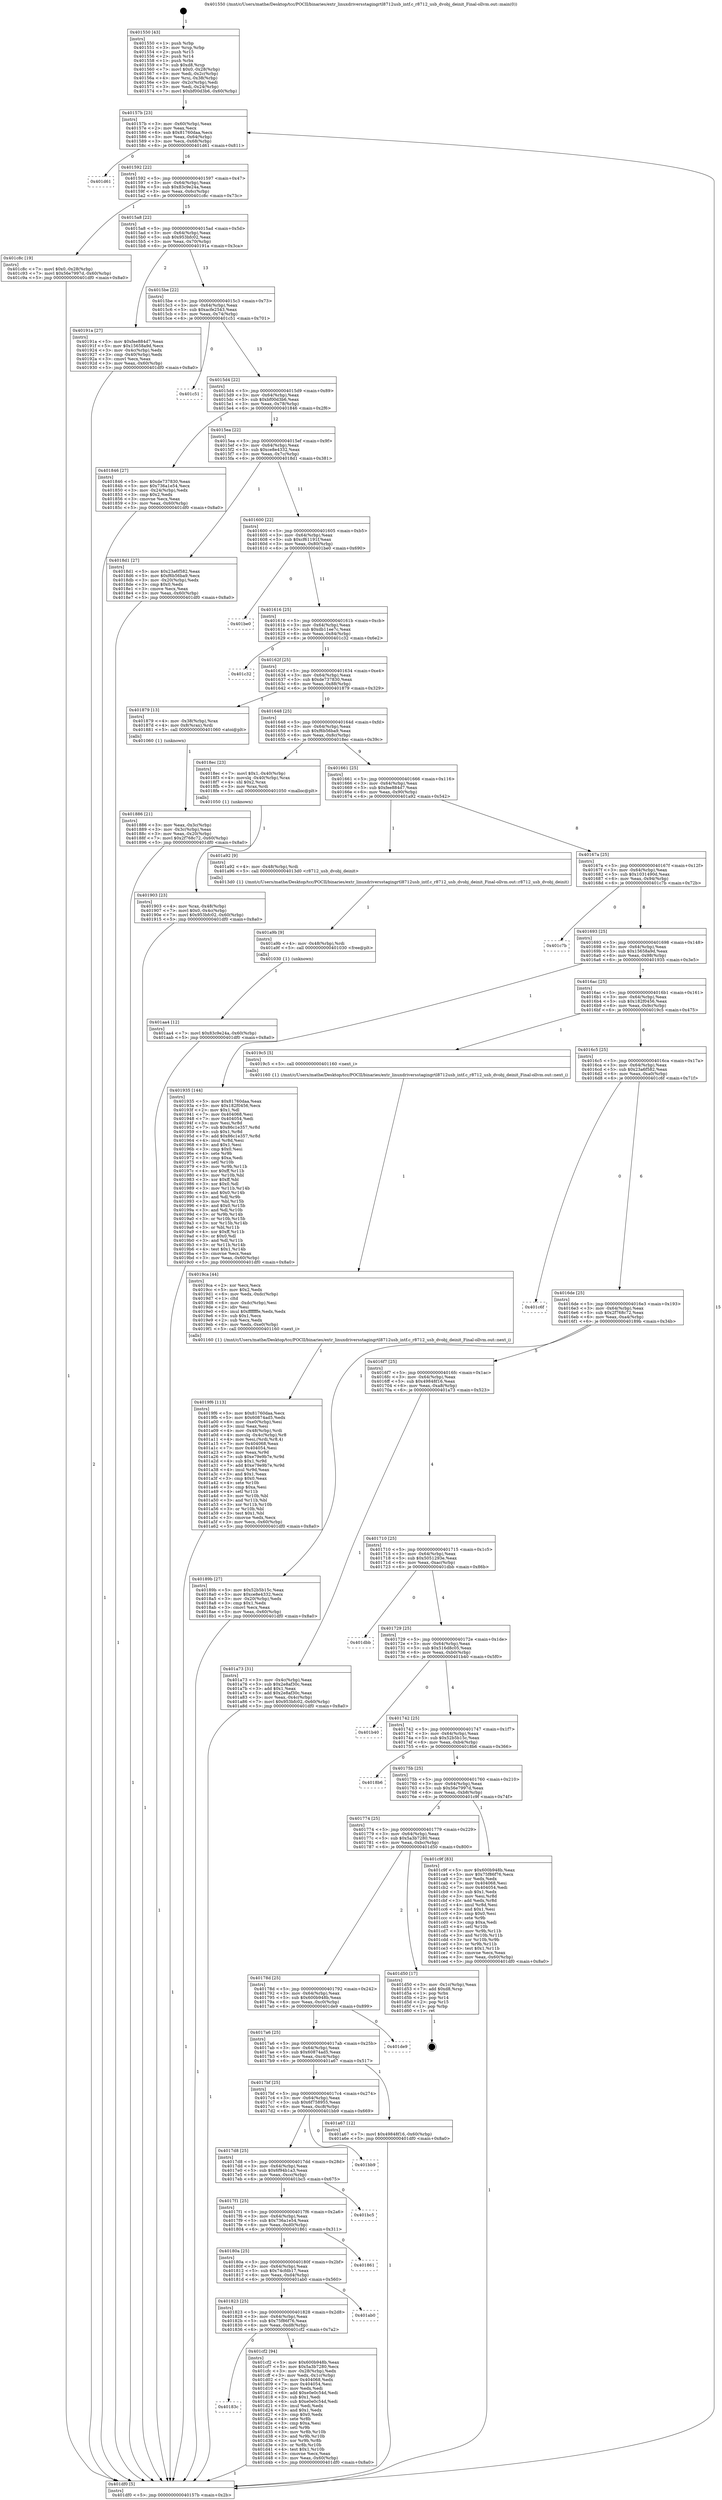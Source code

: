 digraph "0x401550" {
  label = "0x401550 (/mnt/c/Users/mathe/Desktop/tcc/POCII/binaries/extr_linuxdriversstagingrtl8712usb_intf.c_r8712_usb_dvobj_deinit_Final-ollvm.out::main(0))"
  labelloc = "t"
  node[shape=record]

  Entry [label="",width=0.3,height=0.3,shape=circle,fillcolor=black,style=filled]
  "0x40157b" [label="{
     0x40157b [23]\l
     | [instrs]\l
     &nbsp;&nbsp;0x40157b \<+3\>: mov -0x60(%rbp),%eax\l
     &nbsp;&nbsp;0x40157e \<+2\>: mov %eax,%ecx\l
     &nbsp;&nbsp;0x401580 \<+6\>: sub $0x81760daa,%ecx\l
     &nbsp;&nbsp;0x401586 \<+3\>: mov %eax,-0x64(%rbp)\l
     &nbsp;&nbsp;0x401589 \<+3\>: mov %ecx,-0x68(%rbp)\l
     &nbsp;&nbsp;0x40158c \<+6\>: je 0000000000401d61 \<main+0x811\>\l
  }"]
  "0x401d61" [label="{
     0x401d61\l
  }", style=dashed]
  "0x401592" [label="{
     0x401592 [22]\l
     | [instrs]\l
     &nbsp;&nbsp;0x401592 \<+5\>: jmp 0000000000401597 \<main+0x47\>\l
     &nbsp;&nbsp;0x401597 \<+3\>: mov -0x64(%rbp),%eax\l
     &nbsp;&nbsp;0x40159a \<+5\>: sub $0x83c9e24a,%eax\l
     &nbsp;&nbsp;0x40159f \<+3\>: mov %eax,-0x6c(%rbp)\l
     &nbsp;&nbsp;0x4015a2 \<+6\>: je 0000000000401c8c \<main+0x73c\>\l
  }"]
  Exit [label="",width=0.3,height=0.3,shape=circle,fillcolor=black,style=filled,peripheries=2]
  "0x401c8c" [label="{
     0x401c8c [19]\l
     | [instrs]\l
     &nbsp;&nbsp;0x401c8c \<+7\>: movl $0x0,-0x28(%rbp)\l
     &nbsp;&nbsp;0x401c93 \<+7\>: movl $0x56e7997d,-0x60(%rbp)\l
     &nbsp;&nbsp;0x401c9a \<+5\>: jmp 0000000000401df0 \<main+0x8a0\>\l
  }"]
  "0x4015a8" [label="{
     0x4015a8 [22]\l
     | [instrs]\l
     &nbsp;&nbsp;0x4015a8 \<+5\>: jmp 00000000004015ad \<main+0x5d\>\l
     &nbsp;&nbsp;0x4015ad \<+3\>: mov -0x64(%rbp),%eax\l
     &nbsp;&nbsp;0x4015b0 \<+5\>: sub $0x953bfc02,%eax\l
     &nbsp;&nbsp;0x4015b5 \<+3\>: mov %eax,-0x70(%rbp)\l
     &nbsp;&nbsp;0x4015b8 \<+6\>: je 000000000040191a \<main+0x3ca\>\l
  }"]
  "0x40183c" [label="{
     0x40183c\l
  }", style=dashed]
  "0x40191a" [label="{
     0x40191a [27]\l
     | [instrs]\l
     &nbsp;&nbsp;0x40191a \<+5\>: mov $0xfee884d7,%eax\l
     &nbsp;&nbsp;0x40191f \<+5\>: mov $0x15658a9d,%ecx\l
     &nbsp;&nbsp;0x401924 \<+3\>: mov -0x4c(%rbp),%edx\l
     &nbsp;&nbsp;0x401927 \<+3\>: cmp -0x40(%rbp),%edx\l
     &nbsp;&nbsp;0x40192a \<+3\>: cmovl %ecx,%eax\l
     &nbsp;&nbsp;0x40192d \<+3\>: mov %eax,-0x60(%rbp)\l
     &nbsp;&nbsp;0x401930 \<+5\>: jmp 0000000000401df0 \<main+0x8a0\>\l
  }"]
  "0x4015be" [label="{
     0x4015be [22]\l
     | [instrs]\l
     &nbsp;&nbsp;0x4015be \<+5\>: jmp 00000000004015c3 \<main+0x73\>\l
     &nbsp;&nbsp;0x4015c3 \<+3\>: mov -0x64(%rbp),%eax\l
     &nbsp;&nbsp;0x4015c6 \<+5\>: sub $0xacfe2543,%eax\l
     &nbsp;&nbsp;0x4015cb \<+3\>: mov %eax,-0x74(%rbp)\l
     &nbsp;&nbsp;0x4015ce \<+6\>: je 0000000000401c51 \<main+0x701\>\l
  }"]
  "0x401cf2" [label="{
     0x401cf2 [94]\l
     | [instrs]\l
     &nbsp;&nbsp;0x401cf2 \<+5\>: mov $0x600b948b,%eax\l
     &nbsp;&nbsp;0x401cf7 \<+5\>: mov $0x5a3b7280,%ecx\l
     &nbsp;&nbsp;0x401cfc \<+3\>: mov -0x28(%rbp),%edx\l
     &nbsp;&nbsp;0x401cff \<+3\>: mov %edx,-0x1c(%rbp)\l
     &nbsp;&nbsp;0x401d02 \<+7\>: mov 0x404068,%edx\l
     &nbsp;&nbsp;0x401d09 \<+7\>: mov 0x404054,%esi\l
     &nbsp;&nbsp;0x401d10 \<+2\>: mov %edx,%edi\l
     &nbsp;&nbsp;0x401d12 \<+6\>: add $0xe0e0c54d,%edi\l
     &nbsp;&nbsp;0x401d18 \<+3\>: sub $0x1,%edi\l
     &nbsp;&nbsp;0x401d1b \<+6\>: sub $0xe0e0c54d,%edi\l
     &nbsp;&nbsp;0x401d21 \<+3\>: imul %edi,%edx\l
     &nbsp;&nbsp;0x401d24 \<+3\>: and $0x1,%edx\l
     &nbsp;&nbsp;0x401d27 \<+3\>: cmp $0x0,%edx\l
     &nbsp;&nbsp;0x401d2a \<+4\>: sete %r8b\l
     &nbsp;&nbsp;0x401d2e \<+3\>: cmp $0xa,%esi\l
     &nbsp;&nbsp;0x401d31 \<+4\>: setl %r9b\l
     &nbsp;&nbsp;0x401d35 \<+3\>: mov %r8b,%r10b\l
     &nbsp;&nbsp;0x401d38 \<+3\>: and %r9b,%r10b\l
     &nbsp;&nbsp;0x401d3b \<+3\>: xor %r9b,%r8b\l
     &nbsp;&nbsp;0x401d3e \<+3\>: or %r8b,%r10b\l
     &nbsp;&nbsp;0x401d41 \<+4\>: test $0x1,%r10b\l
     &nbsp;&nbsp;0x401d45 \<+3\>: cmovne %ecx,%eax\l
     &nbsp;&nbsp;0x401d48 \<+3\>: mov %eax,-0x60(%rbp)\l
     &nbsp;&nbsp;0x401d4b \<+5\>: jmp 0000000000401df0 \<main+0x8a0\>\l
  }"]
  "0x401c51" [label="{
     0x401c51\l
  }", style=dashed]
  "0x4015d4" [label="{
     0x4015d4 [22]\l
     | [instrs]\l
     &nbsp;&nbsp;0x4015d4 \<+5\>: jmp 00000000004015d9 \<main+0x89\>\l
     &nbsp;&nbsp;0x4015d9 \<+3\>: mov -0x64(%rbp),%eax\l
     &nbsp;&nbsp;0x4015dc \<+5\>: sub $0xbf00d3b6,%eax\l
     &nbsp;&nbsp;0x4015e1 \<+3\>: mov %eax,-0x78(%rbp)\l
     &nbsp;&nbsp;0x4015e4 \<+6\>: je 0000000000401846 \<main+0x2f6\>\l
  }"]
  "0x401823" [label="{
     0x401823 [25]\l
     | [instrs]\l
     &nbsp;&nbsp;0x401823 \<+5\>: jmp 0000000000401828 \<main+0x2d8\>\l
     &nbsp;&nbsp;0x401828 \<+3\>: mov -0x64(%rbp),%eax\l
     &nbsp;&nbsp;0x40182b \<+5\>: sub $0x75f86f76,%eax\l
     &nbsp;&nbsp;0x401830 \<+6\>: mov %eax,-0xd8(%rbp)\l
     &nbsp;&nbsp;0x401836 \<+6\>: je 0000000000401cf2 \<main+0x7a2\>\l
  }"]
  "0x401846" [label="{
     0x401846 [27]\l
     | [instrs]\l
     &nbsp;&nbsp;0x401846 \<+5\>: mov $0xde737830,%eax\l
     &nbsp;&nbsp;0x40184b \<+5\>: mov $0x736a1e54,%ecx\l
     &nbsp;&nbsp;0x401850 \<+3\>: mov -0x24(%rbp),%edx\l
     &nbsp;&nbsp;0x401853 \<+3\>: cmp $0x2,%edx\l
     &nbsp;&nbsp;0x401856 \<+3\>: cmovne %ecx,%eax\l
     &nbsp;&nbsp;0x401859 \<+3\>: mov %eax,-0x60(%rbp)\l
     &nbsp;&nbsp;0x40185c \<+5\>: jmp 0000000000401df0 \<main+0x8a0\>\l
  }"]
  "0x4015ea" [label="{
     0x4015ea [22]\l
     | [instrs]\l
     &nbsp;&nbsp;0x4015ea \<+5\>: jmp 00000000004015ef \<main+0x9f\>\l
     &nbsp;&nbsp;0x4015ef \<+3\>: mov -0x64(%rbp),%eax\l
     &nbsp;&nbsp;0x4015f2 \<+5\>: sub $0xce8e4332,%eax\l
     &nbsp;&nbsp;0x4015f7 \<+3\>: mov %eax,-0x7c(%rbp)\l
     &nbsp;&nbsp;0x4015fa \<+6\>: je 00000000004018d1 \<main+0x381\>\l
  }"]
  "0x401df0" [label="{
     0x401df0 [5]\l
     | [instrs]\l
     &nbsp;&nbsp;0x401df0 \<+5\>: jmp 000000000040157b \<main+0x2b\>\l
  }"]
  "0x401550" [label="{
     0x401550 [43]\l
     | [instrs]\l
     &nbsp;&nbsp;0x401550 \<+1\>: push %rbp\l
     &nbsp;&nbsp;0x401551 \<+3\>: mov %rsp,%rbp\l
     &nbsp;&nbsp;0x401554 \<+2\>: push %r15\l
     &nbsp;&nbsp;0x401556 \<+2\>: push %r14\l
     &nbsp;&nbsp;0x401558 \<+1\>: push %rbx\l
     &nbsp;&nbsp;0x401559 \<+7\>: sub $0xd8,%rsp\l
     &nbsp;&nbsp;0x401560 \<+7\>: movl $0x0,-0x28(%rbp)\l
     &nbsp;&nbsp;0x401567 \<+3\>: mov %edi,-0x2c(%rbp)\l
     &nbsp;&nbsp;0x40156a \<+4\>: mov %rsi,-0x38(%rbp)\l
     &nbsp;&nbsp;0x40156e \<+3\>: mov -0x2c(%rbp),%edi\l
     &nbsp;&nbsp;0x401571 \<+3\>: mov %edi,-0x24(%rbp)\l
     &nbsp;&nbsp;0x401574 \<+7\>: movl $0xbf00d3b6,-0x60(%rbp)\l
  }"]
  "0x401ab0" [label="{
     0x401ab0\l
  }", style=dashed]
  "0x4018d1" [label="{
     0x4018d1 [27]\l
     | [instrs]\l
     &nbsp;&nbsp;0x4018d1 \<+5\>: mov $0x23a6f582,%eax\l
     &nbsp;&nbsp;0x4018d6 \<+5\>: mov $0xf6b56ba9,%ecx\l
     &nbsp;&nbsp;0x4018db \<+3\>: mov -0x20(%rbp),%edx\l
     &nbsp;&nbsp;0x4018de \<+3\>: cmp $0x0,%edx\l
     &nbsp;&nbsp;0x4018e1 \<+3\>: cmove %ecx,%eax\l
     &nbsp;&nbsp;0x4018e4 \<+3\>: mov %eax,-0x60(%rbp)\l
     &nbsp;&nbsp;0x4018e7 \<+5\>: jmp 0000000000401df0 \<main+0x8a0\>\l
  }"]
  "0x401600" [label="{
     0x401600 [22]\l
     | [instrs]\l
     &nbsp;&nbsp;0x401600 \<+5\>: jmp 0000000000401605 \<main+0xb5\>\l
     &nbsp;&nbsp;0x401605 \<+3\>: mov -0x64(%rbp),%eax\l
     &nbsp;&nbsp;0x401608 \<+5\>: sub $0xcf61191f,%eax\l
     &nbsp;&nbsp;0x40160d \<+3\>: mov %eax,-0x80(%rbp)\l
     &nbsp;&nbsp;0x401610 \<+6\>: je 0000000000401be0 \<main+0x690\>\l
  }"]
  "0x40180a" [label="{
     0x40180a [25]\l
     | [instrs]\l
     &nbsp;&nbsp;0x40180a \<+5\>: jmp 000000000040180f \<main+0x2bf\>\l
     &nbsp;&nbsp;0x40180f \<+3\>: mov -0x64(%rbp),%eax\l
     &nbsp;&nbsp;0x401812 \<+5\>: sub $0x74cfdb17,%eax\l
     &nbsp;&nbsp;0x401817 \<+6\>: mov %eax,-0xd4(%rbp)\l
     &nbsp;&nbsp;0x40181d \<+6\>: je 0000000000401ab0 \<main+0x560\>\l
  }"]
  "0x401be0" [label="{
     0x401be0\l
  }", style=dashed]
  "0x401616" [label="{
     0x401616 [25]\l
     | [instrs]\l
     &nbsp;&nbsp;0x401616 \<+5\>: jmp 000000000040161b \<main+0xcb\>\l
     &nbsp;&nbsp;0x40161b \<+3\>: mov -0x64(%rbp),%eax\l
     &nbsp;&nbsp;0x40161e \<+5\>: sub $0xdb11ee7c,%eax\l
     &nbsp;&nbsp;0x401623 \<+6\>: mov %eax,-0x84(%rbp)\l
     &nbsp;&nbsp;0x401629 \<+6\>: je 0000000000401c32 \<main+0x6e2\>\l
  }"]
  "0x401861" [label="{
     0x401861\l
  }", style=dashed]
  "0x401c32" [label="{
     0x401c32\l
  }", style=dashed]
  "0x40162f" [label="{
     0x40162f [25]\l
     | [instrs]\l
     &nbsp;&nbsp;0x40162f \<+5\>: jmp 0000000000401634 \<main+0xe4\>\l
     &nbsp;&nbsp;0x401634 \<+3\>: mov -0x64(%rbp),%eax\l
     &nbsp;&nbsp;0x401637 \<+5\>: sub $0xde737830,%eax\l
     &nbsp;&nbsp;0x40163c \<+6\>: mov %eax,-0x88(%rbp)\l
     &nbsp;&nbsp;0x401642 \<+6\>: je 0000000000401879 \<main+0x329\>\l
  }"]
  "0x4017f1" [label="{
     0x4017f1 [25]\l
     | [instrs]\l
     &nbsp;&nbsp;0x4017f1 \<+5\>: jmp 00000000004017f6 \<main+0x2a6\>\l
     &nbsp;&nbsp;0x4017f6 \<+3\>: mov -0x64(%rbp),%eax\l
     &nbsp;&nbsp;0x4017f9 \<+5\>: sub $0x736a1e54,%eax\l
     &nbsp;&nbsp;0x4017fe \<+6\>: mov %eax,-0xd0(%rbp)\l
     &nbsp;&nbsp;0x401804 \<+6\>: je 0000000000401861 \<main+0x311\>\l
  }"]
  "0x401879" [label="{
     0x401879 [13]\l
     | [instrs]\l
     &nbsp;&nbsp;0x401879 \<+4\>: mov -0x38(%rbp),%rax\l
     &nbsp;&nbsp;0x40187d \<+4\>: mov 0x8(%rax),%rdi\l
     &nbsp;&nbsp;0x401881 \<+5\>: call 0000000000401060 \<atoi@plt\>\l
     | [calls]\l
     &nbsp;&nbsp;0x401060 \{1\} (unknown)\l
  }"]
  "0x401648" [label="{
     0x401648 [25]\l
     | [instrs]\l
     &nbsp;&nbsp;0x401648 \<+5\>: jmp 000000000040164d \<main+0xfd\>\l
     &nbsp;&nbsp;0x40164d \<+3\>: mov -0x64(%rbp),%eax\l
     &nbsp;&nbsp;0x401650 \<+5\>: sub $0xf6b56ba9,%eax\l
     &nbsp;&nbsp;0x401655 \<+6\>: mov %eax,-0x8c(%rbp)\l
     &nbsp;&nbsp;0x40165b \<+6\>: je 00000000004018ec \<main+0x39c\>\l
  }"]
  "0x401886" [label="{
     0x401886 [21]\l
     | [instrs]\l
     &nbsp;&nbsp;0x401886 \<+3\>: mov %eax,-0x3c(%rbp)\l
     &nbsp;&nbsp;0x401889 \<+3\>: mov -0x3c(%rbp),%eax\l
     &nbsp;&nbsp;0x40188c \<+3\>: mov %eax,-0x20(%rbp)\l
     &nbsp;&nbsp;0x40188f \<+7\>: movl $0x2f768c72,-0x60(%rbp)\l
     &nbsp;&nbsp;0x401896 \<+5\>: jmp 0000000000401df0 \<main+0x8a0\>\l
  }"]
  "0x401bc5" [label="{
     0x401bc5\l
  }", style=dashed]
  "0x4018ec" [label="{
     0x4018ec [23]\l
     | [instrs]\l
     &nbsp;&nbsp;0x4018ec \<+7\>: movl $0x1,-0x40(%rbp)\l
     &nbsp;&nbsp;0x4018f3 \<+4\>: movslq -0x40(%rbp),%rax\l
     &nbsp;&nbsp;0x4018f7 \<+4\>: shl $0x2,%rax\l
     &nbsp;&nbsp;0x4018fb \<+3\>: mov %rax,%rdi\l
     &nbsp;&nbsp;0x4018fe \<+5\>: call 0000000000401050 \<malloc@plt\>\l
     | [calls]\l
     &nbsp;&nbsp;0x401050 \{1\} (unknown)\l
  }"]
  "0x401661" [label="{
     0x401661 [25]\l
     | [instrs]\l
     &nbsp;&nbsp;0x401661 \<+5\>: jmp 0000000000401666 \<main+0x116\>\l
     &nbsp;&nbsp;0x401666 \<+3\>: mov -0x64(%rbp),%eax\l
     &nbsp;&nbsp;0x401669 \<+5\>: sub $0xfee884d7,%eax\l
     &nbsp;&nbsp;0x40166e \<+6\>: mov %eax,-0x90(%rbp)\l
     &nbsp;&nbsp;0x401674 \<+6\>: je 0000000000401a92 \<main+0x542\>\l
  }"]
  "0x4017d8" [label="{
     0x4017d8 [25]\l
     | [instrs]\l
     &nbsp;&nbsp;0x4017d8 \<+5\>: jmp 00000000004017dd \<main+0x28d\>\l
     &nbsp;&nbsp;0x4017dd \<+3\>: mov -0x64(%rbp),%eax\l
     &nbsp;&nbsp;0x4017e0 \<+5\>: sub $0x6f94b1a3,%eax\l
     &nbsp;&nbsp;0x4017e5 \<+6\>: mov %eax,-0xcc(%rbp)\l
     &nbsp;&nbsp;0x4017eb \<+6\>: je 0000000000401bc5 \<main+0x675\>\l
  }"]
  "0x401a92" [label="{
     0x401a92 [9]\l
     | [instrs]\l
     &nbsp;&nbsp;0x401a92 \<+4\>: mov -0x48(%rbp),%rdi\l
     &nbsp;&nbsp;0x401a96 \<+5\>: call 00000000004013d0 \<r8712_usb_dvobj_deinit\>\l
     | [calls]\l
     &nbsp;&nbsp;0x4013d0 \{1\} (/mnt/c/Users/mathe/Desktop/tcc/POCII/binaries/extr_linuxdriversstagingrtl8712usb_intf.c_r8712_usb_dvobj_deinit_Final-ollvm.out::r8712_usb_dvobj_deinit)\l
  }"]
  "0x40167a" [label="{
     0x40167a [25]\l
     | [instrs]\l
     &nbsp;&nbsp;0x40167a \<+5\>: jmp 000000000040167f \<main+0x12f\>\l
     &nbsp;&nbsp;0x40167f \<+3\>: mov -0x64(%rbp),%eax\l
     &nbsp;&nbsp;0x401682 \<+5\>: sub $0x1031490d,%eax\l
     &nbsp;&nbsp;0x401687 \<+6\>: mov %eax,-0x94(%rbp)\l
     &nbsp;&nbsp;0x40168d \<+6\>: je 0000000000401c7b \<main+0x72b\>\l
  }"]
  "0x401bb9" [label="{
     0x401bb9\l
  }", style=dashed]
  "0x401c7b" [label="{
     0x401c7b\l
  }", style=dashed]
  "0x401693" [label="{
     0x401693 [25]\l
     | [instrs]\l
     &nbsp;&nbsp;0x401693 \<+5\>: jmp 0000000000401698 \<main+0x148\>\l
     &nbsp;&nbsp;0x401698 \<+3\>: mov -0x64(%rbp),%eax\l
     &nbsp;&nbsp;0x40169b \<+5\>: sub $0x15658a9d,%eax\l
     &nbsp;&nbsp;0x4016a0 \<+6\>: mov %eax,-0x98(%rbp)\l
     &nbsp;&nbsp;0x4016a6 \<+6\>: je 0000000000401935 \<main+0x3e5\>\l
  }"]
  "0x401aa4" [label="{
     0x401aa4 [12]\l
     | [instrs]\l
     &nbsp;&nbsp;0x401aa4 \<+7\>: movl $0x83c9e24a,-0x60(%rbp)\l
     &nbsp;&nbsp;0x401aab \<+5\>: jmp 0000000000401df0 \<main+0x8a0\>\l
  }"]
  "0x401935" [label="{
     0x401935 [144]\l
     | [instrs]\l
     &nbsp;&nbsp;0x401935 \<+5\>: mov $0x81760daa,%eax\l
     &nbsp;&nbsp;0x40193a \<+5\>: mov $0x182f0456,%ecx\l
     &nbsp;&nbsp;0x40193f \<+2\>: mov $0x1,%dl\l
     &nbsp;&nbsp;0x401941 \<+7\>: mov 0x404068,%esi\l
     &nbsp;&nbsp;0x401948 \<+7\>: mov 0x404054,%edi\l
     &nbsp;&nbsp;0x40194f \<+3\>: mov %esi,%r8d\l
     &nbsp;&nbsp;0x401952 \<+7\>: sub $0x86c1e357,%r8d\l
     &nbsp;&nbsp;0x401959 \<+4\>: sub $0x1,%r8d\l
     &nbsp;&nbsp;0x40195d \<+7\>: add $0x86c1e357,%r8d\l
     &nbsp;&nbsp;0x401964 \<+4\>: imul %r8d,%esi\l
     &nbsp;&nbsp;0x401968 \<+3\>: and $0x1,%esi\l
     &nbsp;&nbsp;0x40196b \<+3\>: cmp $0x0,%esi\l
     &nbsp;&nbsp;0x40196e \<+4\>: sete %r9b\l
     &nbsp;&nbsp;0x401972 \<+3\>: cmp $0xa,%edi\l
     &nbsp;&nbsp;0x401975 \<+4\>: setl %r10b\l
     &nbsp;&nbsp;0x401979 \<+3\>: mov %r9b,%r11b\l
     &nbsp;&nbsp;0x40197c \<+4\>: xor $0xff,%r11b\l
     &nbsp;&nbsp;0x401980 \<+3\>: mov %r10b,%bl\l
     &nbsp;&nbsp;0x401983 \<+3\>: xor $0xff,%bl\l
     &nbsp;&nbsp;0x401986 \<+3\>: xor $0x0,%dl\l
     &nbsp;&nbsp;0x401989 \<+3\>: mov %r11b,%r14b\l
     &nbsp;&nbsp;0x40198c \<+4\>: and $0x0,%r14b\l
     &nbsp;&nbsp;0x401990 \<+3\>: and %dl,%r9b\l
     &nbsp;&nbsp;0x401993 \<+3\>: mov %bl,%r15b\l
     &nbsp;&nbsp;0x401996 \<+4\>: and $0x0,%r15b\l
     &nbsp;&nbsp;0x40199a \<+3\>: and %dl,%r10b\l
     &nbsp;&nbsp;0x40199d \<+3\>: or %r9b,%r14b\l
     &nbsp;&nbsp;0x4019a0 \<+3\>: or %r10b,%r15b\l
     &nbsp;&nbsp;0x4019a3 \<+3\>: xor %r15b,%r14b\l
     &nbsp;&nbsp;0x4019a6 \<+3\>: or %bl,%r11b\l
     &nbsp;&nbsp;0x4019a9 \<+4\>: xor $0xff,%r11b\l
     &nbsp;&nbsp;0x4019ad \<+3\>: or $0x0,%dl\l
     &nbsp;&nbsp;0x4019b0 \<+3\>: and %dl,%r11b\l
     &nbsp;&nbsp;0x4019b3 \<+3\>: or %r11b,%r14b\l
     &nbsp;&nbsp;0x4019b6 \<+4\>: test $0x1,%r14b\l
     &nbsp;&nbsp;0x4019ba \<+3\>: cmovne %ecx,%eax\l
     &nbsp;&nbsp;0x4019bd \<+3\>: mov %eax,-0x60(%rbp)\l
     &nbsp;&nbsp;0x4019c0 \<+5\>: jmp 0000000000401df0 \<main+0x8a0\>\l
  }"]
  "0x4016ac" [label="{
     0x4016ac [25]\l
     | [instrs]\l
     &nbsp;&nbsp;0x4016ac \<+5\>: jmp 00000000004016b1 \<main+0x161\>\l
     &nbsp;&nbsp;0x4016b1 \<+3\>: mov -0x64(%rbp),%eax\l
     &nbsp;&nbsp;0x4016b4 \<+5\>: sub $0x182f0456,%eax\l
     &nbsp;&nbsp;0x4016b9 \<+6\>: mov %eax,-0x9c(%rbp)\l
     &nbsp;&nbsp;0x4016bf \<+6\>: je 00000000004019c5 \<main+0x475\>\l
  }"]
  "0x401a9b" [label="{
     0x401a9b [9]\l
     | [instrs]\l
     &nbsp;&nbsp;0x401a9b \<+4\>: mov -0x48(%rbp),%rdi\l
     &nbsp;&nbsp;0x401a9f \<+5\>: call 0000000000401030 \<free@plt\>\l
     | [calls]\l
     &nbsp;&nbsp;0x401030 \{1\} (unknown)\l
  }"]
  "0x4019c5" [label="{
     0x4019c5 [5]\l
     | [instrs]\l
     &nbsp;&nbsp;0x4019c5 \<+5\>: call 0000000000401160 \<next_i\>\l
     | [calls]\l
     &nbsp;&nbsp;0x401160 \{1\} (/mnt/c/Users/mathe/Desktop/tcc/POCII/binaries/extr_linuxdriversstagingrtl8712usb_intf.c_r8712_usb_dvobj_deinit_Final-ollvm.out::next_i)\l
  }"]
  "0x4016c5" [label="{
     0x4016c5 [25]\l
     | [instrs]\l
     &nbsp;&nbsp;0x4016c5 \<+5\>: jmp 00000000004016ca \<main+0x17a\>\l
     &nbsp;&nbsp;0x4016ca \<+3\>: mov -0x64(%rbp),%eax\l
     &nbsp;&nbsp;0x4016cd \<+5\>: sub $0x23a6f582,%eax\l
     &nbsp;&nbsp;0x4016d2 \<+6\>: mov %eax,-0xa0(%rbp)\l
     &nbsp;&nbsp;0x4016d8 \<+6\>: je 0000000000401c6f \<main+0x71f\>\l
  }"]
  "0x4017bf" [label="{
     0x4017bf [25]\l
     | [instrs]\l
     &nbsp;&nbsp;0x4017bf \<+5\>: jmp 00000000004017c4 \<main+0x274\>\l
     &nbsp;&nbsp;0x4017c4 \<+3\>: mov -0x64(%rbp),%eax\l
     &nbsp;&nbsp;0x4017c7 \<+5\>: sub $0x6f758955,%eax\l
     &nbsp;&nbsp;0x4017cc \<+6\>: mov %eax,-0xc8(%rbp)\l
     &nbsp;&nbsp;0x4017d2 \<+6\>: je 0000000000401bb9 \<main+0x669\>\l
  }"]
  "0x401c6f" [label="{
     0x401c6f\l
  }", style=dashed]
  "0x4016de" [label="{
     0x4016de [25]\l
     | [instrs]\l
     &nbsp;&nbsp;0x4016de \<+5\>: jmp 00000000004016e3 \<main+0x193\>\l
     &nbsp;&nbsp;0x4016e3 \<+3\>: mov -0x64(%rbp),%eax\l
     &nbsp;&nbsp;0x4016e6 \<+5\>: sub $0x2f768c72,%eax\l
     &nbsp;&nbsp;0x4016eb \<+6\>: mov %eax,-0xa4(%rbp)\l
     &nbsp;&nbsp;0x4016f1 \<+6\>: je 000000000040189b \<main+0x34b\>\l
  }"]
  "0x401a67" [label="{
     0x401a67 [12]\l
     | [instrs]\l
     &nbsp;&nbsp;0x401a67 \<+7\>: movl $0x49848f16,-0x60(%rbp)\l
     &nbsp;&nbsp;0x401a6e \<+5\>: jmp 0000000000401df0 \<main+0x8a0\>\l
  }"]
  "0x40189b" [label="{
     0x40189b [27]\l
     | [instrs]\l
     &nbsp;&nbsp;0x40189b \<+5\>: mov $0x52b5b15c,%eax\l
     &nbsp;&nbsp;0x4018a0 \<+5\>: mov $0xce8e4332,%ecx\l
     &nbsp;&nbsp;0x4018a5 \<+3\>: mov -0x20(%rbp),%edx\l
     &nbsp;&nbsp;0x4018a8 \<+3\>: cmp $0x1,%edx\l
     &nbsp;&nbsp;0x4018ab \<+3\>: cmovl %ecx,%eax\l
     &nbsp;&nbsp;0x4018ae \<+3\>: mov %eax,-0x60(%rbp)\l
     &nbsp;&nbsp;0x4018b1 \<+5\>: jmp 0000000000401df0 \<main+0x8a0\>\l
  }"]
  "0x4016f7" [label="{
     0x4016f7 [25]\l
     | [instrs]\l
     &nbsp;&nbsp;0x4016f7 \<+5\>: jmp 00000000004016fc \<main+0x1ac\>\l
     &nbsp;&nbsp;0x4016fc \<+3\>: mov -0x64(%rbp),%eax\l
     &nbsp;&nbsp;0x4016ff \<+5\>: sub $0x49848f16,%eax\l
     &nbsp;&nbsp;0x401704 \<+6\>: mov %eax,-0xa8(%rbp)\l
     &nbsp;&nbsp;0x40170a \<+6\>: je 0000000000401a73 \<main+0x523\>\l
  }"]
  "0x401903" [label="{
     0x401903 [23]\l
     | [instrs]\l
     &nbsp;&nbsp;0x401903 \<+4\>: mov %rax,-0x48(%rbp)\l
     &nbsp;&nbsp;0x401907 \<+7\>: movl $0x0,-0x4c(%rbp)\l
     &nbsp;&nbsp;0x40190e \<+7\>: movl $0x953bfc02,-0x60(%rbp)\l
     &nbsp;&nbsp;0x401915 \<+5\>: jmp 0000000000401df0 \<main+0x8a0\>\l
  }"]
  "0x4019ca" [label="{
     0x4019ca [44]\l
     | [instrs]\l
     &nbsp;&nbsp;0x4019ca \<+2\>: xor %ecx,%ecx\l
     &nbsp;&nbsp;0x4019cc \<+5\>: mov $0x2,%edx\l
     &nbsp;&nbsp;0x4019d1 \<+6\>: mov %edx,-0xdc(%rbp)\l
     &nbsp;&nbsp;0x4019d7 \<+1\>: cltd\l
     &nbsp;&nbsp;0x4019d8 \<+6\>: mov -0xdc(%rbp),%esi\l
     &nbsp;&nbsp;0x4019de \<+2\>: idiv %esi\l
     &nbsp;&nbsp;0x4019e0 \<+6\>: imul $0xfffffffe,%edx,%edx\l
     &nbsp;&nbsp;0x4019e6 \<+3\>: sub $0x1,%ecx\l
     &nbsp;&nbsp;0x4019e9 \<+2\>: sub %ecx,%edx\l
     &nbsp;&nbsp;0x4019eb \<+6\>: mov %edx,-0xe0(%rbp)\l
     &nbsp;&nbsp;0x4019f1 \<+5\>: call 0000000000401160 \<next_i\>\l
     | [calls]\l
     &nbsp;&nbsp;0x401160 \{1\} (/mnt/c/Users/mathe/Desktop/tcc/POCII/binaries/extr_linuxdriversstagingrtl8712usb_intf.c_r8712_usb_dvobj_deinit_Final-ollvm.out::next_i)\l
  }"]
  "0x4019f6" [label="{
     0x4019f6 [113]\l
     | [instrs]\l
     &nbsp;&nbsp;0x4019f6 \<+5\>: mov $0x81760daa,%ecx\l
     &nbsp;&nbsp;0x4019fb \<+5\>: mov $0x60874ad5,%edx\l
     &nbsp;&nbsp;0x401a00 \<+6\>: mov -0xe0(%rbp),%esi\l
     &nbsp;&nbsp;0x401a06 \<+3\>: imul %eax,%esi\l
     &nbsp;&nbsp;0x401a09 \<+4\>: mov -0x48(%rbp),%rdi\l
     &nbsp;&nbsp;0x401a0d \<+4\>: movslq -0x4c(%rbp),%r8\l
     &nbsp;&nbsp;0x401a11 \<+4\>: mov %esi,(%rdi,%r8,4)\l
     &nbsp;&nbsp;0x401a15 \<+7\>: mov 0x404068,%eax\l
     &nbsp;&nbsp;0x401a1c \<+7\>: mov 0x404054,%esi\l
     &nbsp;&nbsp;0x401a23 \<+3\>: mov %eax,%r9d\l
     &nbsp;&nbsp;0x401a26 \<+7\>: sub $0xe79e9b7e,%r9d\l
     &nbsp;&nbsp;0x401a2d \<+4\>: sub $0x1,%r9d\l
     &nbsp;&nbsp;0x401a31 \<+7\>: add $0xe79e9b7e,%r9d\l
     &nbsp;&nbsp;0x401a38 \<+4\>: imul %r9d,%eax\l
     &nbsp;&nbsp;0x401a3c \<+3\>: and $0x1,%eax\l
     &nbsp;&nbsp;0x401a3f \<+3\>: cmp $0x0,%eax\l
     &nbsp;&nbsp;0x401a42 \<+4\>: sete %r10b\l
     &nbsp;&nbsp;0x401a46 \<+3\>: cmp $0xa,%esi\l
     &nbsp;&nbsp;0x401a49 \<+4\>: setl %r11b\l
     &nbsp;&nbsp;0x401a4d \<+3\>: mov %r10b,%bl\l
     &nbsp;&nbsp;0x401a50 \<+3\>: and %r11b,%bl\l
     &nbsp;&nbsp;0x401a53 \<+3\>: xor %r11b,%r10b\l
     &nbsp;&nbsp;0x401a56 \<+3\>: or %r10b,%bl\l
     &nbsp;&nbsp;0x401a59 \<+3\>: test $0x1,%bl\l
     &nbsp;&nbsp;0x401a5c \<+3\>: cmovne %edx,%ecx\l
     &nbsp;&nbsp;0x401a5f \<+3\>: mov %ecx,-0x60(%rbp)\l
     &nbsp;&nbsp;0x401a62 \<+5\>: jmp 0000000000401df0 \<main+0x8a0\>\l
  }"]
  "0x4017a6" [label="{
     0x4017a6 [25]\l
     | [instrs]\l
     &nbsp;&nbsp;0x4017a6 \<+5\>: jmp 00000000004017ab \<main+0x25b\>\l
     &nbsp;&nbsp;0x4017ab \<+3\>: mov -0x64(%rbp),%eax\l
     &nbsp;&nbsp;0x4017ae \<+5\>: sub $0x60874ad5,%eax\l
     &nbsp;&nbsp;0x4017b3 \<+6\>: mov %eax,-0xc4(%rbp)\l
     &nbsp;&nbsp;0x4017b9 \<+6\>: je 0000000000401a67 \<main+0x517\>\l
  }"]
  "0x401a73" [label="{
     0x401a73 [31]\l
     | [instrs]\l
     &nbsp;&nbsp;0x401a73 \<+3\>: mov -0x4c(%rbp),%eax\l
     &nbsp;&nbsp;0x401a76 \<+5\>: sub $0x2e8af30c,%eax\l
     &nbsp;&nbsp;0x401a7b \<+3\>: add $0x1,%eax\l
     &nbsp;&nbsp;0x401a7e \<+5\>: add $0x2e8af30c,%eax\l
     &nbsp;&nbsp;0x401a83 \<+3\>: mov %eax,-0x4c(%rbp)\l
     &nbsp;&nbsp;0x401a86 \<+7\>: movl $0x953bfc02,-0x60(%rbp)\l
     &nbsp;&nbsp;0x401a8d \<+5\>: jmp 0000000000401df0 \<main+0x8a0\>\l
  }"]
  "0x401710" [label="{
     0x401710 [25]\l
     | [instrs]\l
     &nbsp;&nbsp;0x401710 \<+5\>: jmp 0000000000401715 \<main+0x1c5\>\l
     &nbsp;&nbsp;0x401715 \<+3\>: mov -0x64(%rbp),%eax\l
     &nbsp;&nbsp;0x401718 \<+5\>: sub $0x5051293e,%eax\l
     &nbsp;&nbsp;0x40171d \<+6\>: mov %eax,-0xac(%rbp)\l
     &nbsp;&nbsp;0x401723 \<+6\>: je 0000000000401dbb \<main+0x86b\>\l
  }"]
  "0x401de9" [label="{
     0x401de9\l
  }", style=dashed]
  "0x401dbb" [label="{
     0x401dbb\l
  }", style=dashed]
  "0x401729" [label="{
     0x401729 [25]\l
     | [instrs]\l
     &nbsp;&nbsp;0x401729 \<+5\>: jmp 000000000040172e \<main+0x1de\>\l
     &nbsp;&nbsp;0x40172e \<+3\>: mov -0x64(%rbp),%eax\l
     &nbsp;&nbsp;0x401731 \<+5\>: sub $0x516d8c05,%eax\l
     &nbsp;&nbsp;0x401736 \<+6\>: mov %eax,-0xb0(%rbp)\l
     &nbsp;&nbsp;0x40173c \<+6\>: je 0000000000401b40 \<main+0x5f0\>\l
  }"]
  "0x40178d" [label="{
     0x40178d [25]\l
     | [instrs]\l
     &nbsp;&nbsp;0x40178d \<+5\>: jmp 0000000000401792 \<main+0x242\>\l
     &nbsp;&nbsp;0x401792 \<+3\>: mov -0x64(%rbp),%eax\l
     &nbsp;&nbsp;0x401795 \<+5\>: sub $0x600b948b,%eax\l
     &nbsp;&nbsp;0x40179a \<+6\>: mov %eax,-0xc0(%rbp)\l
     &nbsp;&nbsp;0x4017a0 \<+6\>: je 0000000000401de9 \<main+0x899\>\l
  }"]
  "0x401b40" [label="{
     0x401b40\l
  }", style=dashed]
  "0x401742" [label="{
     0x401742 [25]\l
     | [instrs]\l
     &nbsp;&nbsp;0x401742 \<+5\>: jmp 0000000000401747 \<main+0x1f7\>\l
     &nbsp;&nbsp;0x401747 \<+3\>: mov -0x64(%rbp),%eax\l
     &nbsp;&nbsp;0x40174a \<+5\>: sub $0x52b5b15c,%eax\l
     &nbsp;&nbsp;0x40174f \<+6\>: mov %eax,-0xb4(%rbp)\l
     &nbsp;&nbsp;0x401755 \<+6\>: je 00000000004018b6 \<main+0x366\>\l
  }"]
  "0x401d50" [label="{
     0x401d50 [17]\l
     | [instrs]\l
     &nbsp;&nbsp;0x401d50 \<+3\>: mov -0x1c(%rbp),%eax\l
     &nbsp;&nbsp;0x401d53 \<+7\>: add $0xd8,%rsp\l
     &nbsp;&nbsp;0x401d5a \<+1\>: pop %rbx\l
     &nbsp;&nbsp;0x401d5b \<+2\>: pop %r14\l
     &nbsp;&nbsp;0x401d5d \<+2\>: pop %r15\l
     &nbsp;&nbsp;0x401d5f \<+1\>: pop %rbp\l
     &nbsp;&nbsp;0x401d60 \<+1\>: ret\l
  }"]
  "0x4018b6" [label="{
     0x4018b6\l
  }", style=dashed]
  "0x40175b" [label="{
     0x40175b [25]\l
     | [instrs]\l
     &nbsp;&nbsp;0x40175b \<+5\>: jmp 0000000000401760 \<main+0x210\>\l
     &nbsp;&nbsp;0x401760 \<+3\>: mov -0x64(%rbp),%eax\l
     &nbsp;&nbsp;0x401763 \<+5\>: sub $0x56e7997d,%eax\l
     &nbsp;&nbsp;0x401768 \<+6\>: mov %eax,-0xb8(%rbp)\l
     &nbsp;&nbsp;0x40176e \<+6\>: je 0000000000401c9f \<main+0x74f\>\l
  }"]
  "0x401774" [label="{
     0x401774 [25]\l
     | [instrs]\l
     &nbsp;&nbsp;0x401774 \<+5\>: jmp 0000000000401779 \<main+0x229\>\l
     &nbsp;&nbsp;0x401779 \<+3\>: mov -0x64(%rbp),%eax\l
     &nbsp;&nbsp;0x40177c \<+5\>: sub $0x5a3b7280,%eax\l
     &nbsp;&nbsp;0x401781 \<+6\>: mov %eax,-0xbc(%rbp)\l
     &nbsp;&nbsp;0x401787 \<+6\>: je 0000000000401d50 \<main+0x800\>\l
  }"]
  "0x401c9f" [label="{
     0x401c9f [83]\l
     | [instrs]\l
     &nbsp;&nbsp;0x401c9f \<+5\>: mov $0x600b948b,%eax\l
     &nbsp;&nbsp;0x401ca4 \<+5\>: mov $0x75f86f76,%ecx\l
     &nbsp;&nbsp;0x401ca9 \<+2\>: xor %edx,%edx\l
     &nbsp;&nbsp;0x401cab \<+7\>: mov 0x404068,%esi\l
     &nbsp;&nbsp;0x401cb2 \<+7\>: mov 0x404054,%edi\l
     &nbsp;&nbsp;0x401cb9 \<+3\>: sub $0x1,%edx\l
     &nbsp;&nbsp;0x401cbc \<+3\>: mov %esi,%r8d\l
     &nbsp;&nbsp;0x401cbf \<+3\>: add %edx,%r8d\l
     &nbsp;&nbsp;0x401cc2 \<+4\>: imul %r8d,%esi\l
     &nbsp;&nbsp;0x401cc6 \<+3\>: and $0x1,%esi\l
     &nbsp;&nbsp;0x401cc9 \<+3\>: cmp $0x0,%esi\l
     &nbsp;&nbsp;0x401ccc \<+4\>: sete %r9b\l
     &nbsp;&nbsp;0x401cd0 \<+3\>: cmp $0xa,%edi\l
     &nbsp;&nbsp;0x401cd3 \<+4\>: setl %r10b\l
     &nbsp;&nbsp;0x401cd7 \<+3\>: mov %r9b,%r11b\l
     &nbsp;&nbsp;0x401cda \<+3\>: and %r10b,%r11b\l
     &nbsp;&nbsp;0x401cdd \<+3\>: xor %r10b,%r9b\l
     &nbsp;&nbsp;0x401ce0 \<+3\>: or %r9b,%r11b\l
     &nbsp;&nbsp;0x401ce3 \<+4\>: test $0x1,%r11b\l
     &nbsp;&nbsp;0x401ce7 \<+3\>: cmovne %ecx,%eax\l
     &nbsp;&nbsp;0x401cea \<+3\>: mov %eax,-0x60(%rbp)\l
     &nbsp;&nbsp;0x401ced \<+5\>: jmp 0000000000401df0 \<main+0x8a0\>\l
  }"]
  Entry -> "0x401550" [label=" 1"]
  "0x40157b" -> "0x401d61" [label=" 0"]
  "0x40157b" -> "0x401592" [label=" 16"]
  "0x401d50" -> Exit [label=" 1"]
  "0x401592" -> "0x401c8c" [label=" 1"]
  "0x401592" -> "0x4015a8" [label=" 15"]
  "0x401cf2" -> "0x401df0" [label=" 1"]
  "0x4015a8" -> "0x40191a" [label=" 2"]
  "0x4015a8" -> "0x4015be" [label=" 13"]
  "0x401823" -> "0x40183c" [label=" 0"]
  "0x4015be" -> "0x401c51" [label=" 0"]
  "0x4015be" -> "0x4015d4" [label=" 13"]
  "0x401823" -> "0x401cf2" [label=" 1"]
  "0x4015d4" -> "0x401846" [label=" 1"]
  "0x4015d4" -> "0x4015ea" [label=" 12"]
  "0x401846" -> "0x401df0" [label=" 1"]
  "0x401550" -> "0x40157b" [label=" 1"]
  "0x401df0" -> "0x40157b" [label=" 15"]
  "0x40180a" -> "0x401823" [label=" 1"]
  "0x4015ea" -> "0x4018d1" [label=" 1"]
  "0x4015ea" -> "0x401600" [label=" 11"]
  "0x40180a" -> "0x401ab0" [label=" 0"]
  "0x401600" -> "0x401be0" [label=" 0"]
  "0x401600" -> "0x401616" [label=" 11"]
  "0x4017f1" -> "0x40180a" [label=" 1"]
  "0x401616" -> "0x401c32" [label=" 0"]
  "0x401616" -> "0x40162f" [label=" 11"]
  "0x4017f1" -> "0x401861" [label=" 0"]
  "0x40162f" -> "0x401879" [label=" 1"]
  "0x40162f" -> "0x401648" [label=" 10"]
  "0x401879" -> "0x401886" [label=" 1"]
  "0x401886" -> "0x401df0" [label=" 1"]
  "0x4017d8" -> "0x4017f1" [label=" 1"]
  "0x401648" -> "0x4018ec" [label=" 1"]
  "0x401648" -> "0x401661" [label=" 9"]
  "0x4017d8" -> "0x401bc5" [label=" 0"]
  "0x401661" -> "0x401a92" [label=" 1"]
  "0x401661" -> "0x40167a" [label=" 8"]
  "0x4017bf" -> "0x4017d8" [label=" 1"]
  "0x40167a" -> "0x401c7b" [label=" 0"]
  "0x40167a" -> "0x401693" [label=" 8"]
  "0x4017bf" -> "0x401bb9" [label=" 0"]
  "0x401693" -> "0x401935" [label=" 1"]
  "0x401693" -> "0x4016ac" [label=" 7"]
  "0x401c9f" -> "0x401df0" [label=" 1"]
  "0x4016ac" -> "0x4019c5" [label=" 1"]
  "0x4016ac" -> "0x4016c5" [label=" 6"]
  "0x401c8c" -> "0x401df0" [label=" 1"]
  "0x4016c5" -> "0x401c6f" [label=" 0"]
  "0x4016c5" -> "0x4016de" [label=" 6"]
  "0x401aa4" -> "0x401df0" [label=" 1"]
  "0x4016de" -> "0x40189b" [label=" 1"]
  "0x4016de" -> "0x4016f7" [label=" 5"]
  "0x40189b" -> "0x401df0" [label=" 1"]
  "0x4018d1" -> "0x401df0" [label=" 1"]
  "0x4018ec" -> "0x401903" [label=" 1"]
  "0x401903" -> "0x401df0" [label=" 1"]
  "0x40191a" -> "0x401df0" [label=" 2"]
  "0x401935" -> "0x401df0" [label=" 1"]
  "0x4019c5" -> "0x4019ca" [label=" 1"]
  "0x4019ca" -> "0x4019f6" [label=" 1"]
  "0x4019f6" -> "0x401df0" [label=" 1"]
  "0x401a9b" -> "0x401aa4" [label=" 1"]
  "0x4016f7" -> "0x401a73" [label=" 1"]
  "0x4016f7" -> "0x401710" [label=" 4"]
  "0x401a73" -> "0x401df0" [label=" 1"]
  "0x401710" -> "0x401dbb" [label=" 0"]
  "0x401710" -> "0x401729" [label=" 4"]
  "0x401a67" -> "0x401df0" [label=" 1"]
  "0x401729" -> "0x401b40" [label=" 0"]
  "0x401729" -> "0x401742" [label=" 4"]
  "0x4017a6" -> "0x401a67" [label=" 1"]
  "0x401742" -> "0x4018b6" [label=" 0"]
  "0x401742" -> "0x40175b" [label=" 4"]
  "0x401a92" -> "0x401a9b" [label=" 1"]
  "0x40175b" -> "0x401c9f" [label=" 1"]
  "0x40175b" -> "0x401774" [label=" 3"]
  "0x40178d" -> "0x4017a6" [label=" 2"]
  "0x401774" -> "0x401d50" [label=" 1"]
  "0x401774" -> "0x40178d" [label=" 2"]
  "0x4017a6" -> "0x4017bf" [label=" 1"]
  "0x40178d" -> "0x401de9" [label=" 0"]
}
